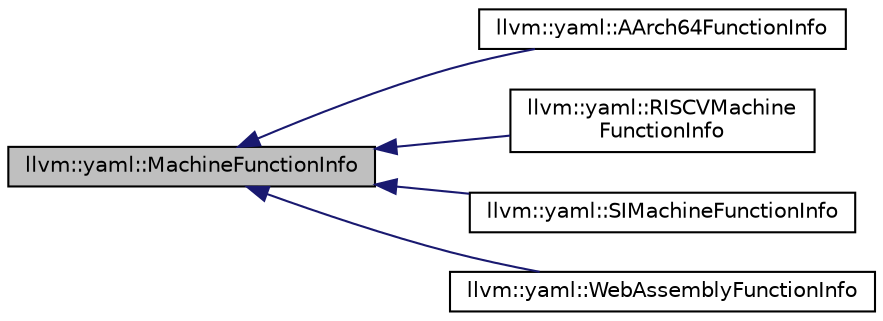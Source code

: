 digraph "llvm::yaml::MachineFunctionInfo"
{
 // LATEX_PDF_SIZE
  bgcolor="transparent";
  edge [fontname="Helvetica",fontsize="10",labelfontname="Helvetica",labelfontsize="10"];
  node [fontname="Helvetica",fontsize="10",shape=record];
  rankdir="LR";
  Node1 [label="llvm::yaml::MachineFunctionInfo",height=0.2,width=0.4,color="black", fillcolor="grey75", style="filled", fontcolor="black",tooltip="Targets should override this in a way that mirrors the implementation of llvm::MachineFunctionInfo."];
  Node1 -> Node2 [dir="back",color="midnightblue",fontsize="10",style="solid",fontname="Helvetica"];
  Node2 [label="llvm::yaml::AArch64FunctionInfo",height=0.2,width=0.4,color="black",URL="$structllvm_1_1yaml_1_1AArch64FunctionInfo.html",tooltip=" "];
  Node1 -> Node3 [dir="back",color="midnightblue",fontsize="10",style="solid",fontname="Helvetica"];
  Node3 [label="llvm::yaml::RISCVMachine\lFunctionInfo",height=0.2,width=0.4,color="black",URL="$structllvm_1_1yaml_1_1RISCVMachineFunctionInfo.html",tooltip=" "];
  Node1 -> Node4 [dir="back",color="midnightblue",fontsize="10",style="solid",fontname="Helvetica"];
  Node4 [label="llvm::yaml::SIMachineFunctionInfo",height=0.2,width=0.4,color="black",URL="$structllvm_1_1yaml_1_1SIMachineFunctionInfo.html",tooltip=" "];
  Node1 -> Node5 [dir="back",color="midnightblue",fontsize="10",style="solid",fontname="Helvetica"];
  Node5 [label="llvm::yaml::WebAssemblyFunctionInfo",height=0.2,width=0.4,color="black",URL="$structllvm_1_1yaml_1_1WebAssemblyFunctionInfo.html",tooltip=" "];
}
